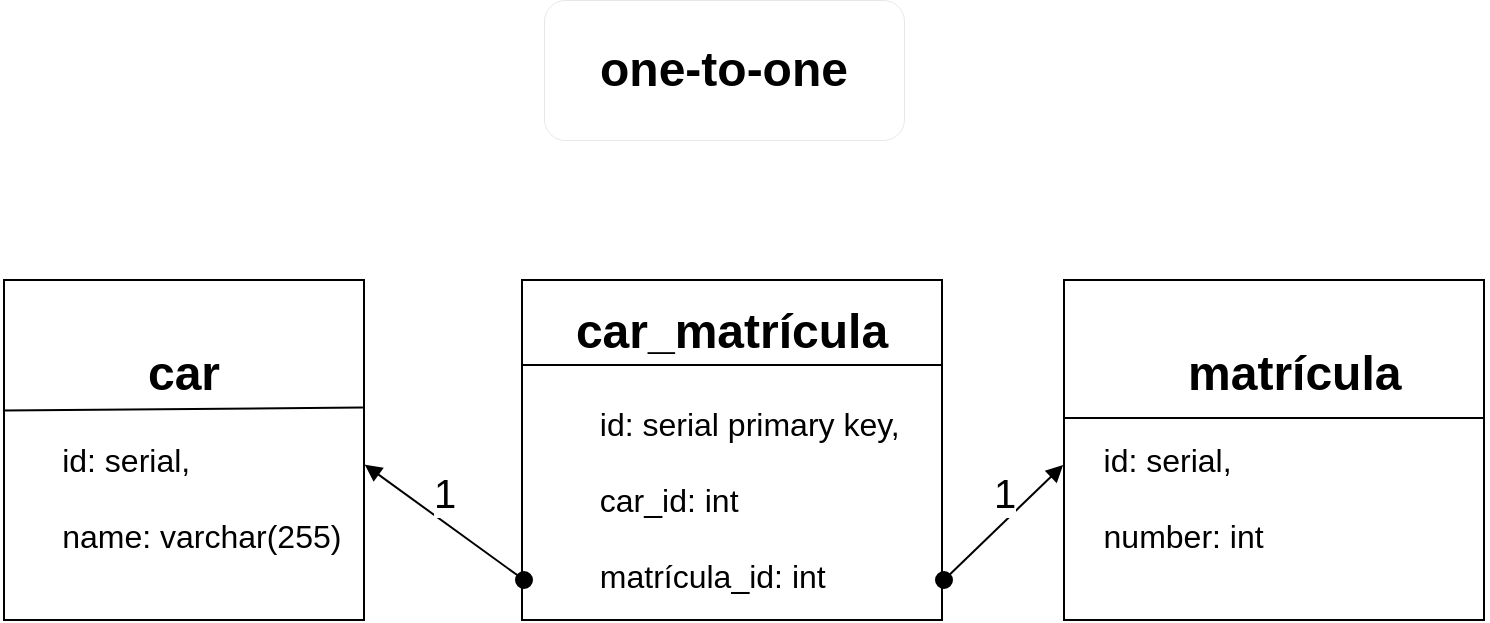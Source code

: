 <mxfile version="18.2.0" type="github">
  <diagram id="prtHgNgQTEPvFCAcTncT" name="Page-1">
    <mxGraphModel dx="1021" dy="561" grid="1" gridSize="10" guides="1" tooltips="1" connect="1" arrows="1" fold="1" page="1" pageScale="1" pageWidth="827" pageHeight="1169" math="0" shadow="0">
      <root>
        <mxCell id="0" />
        <mxCell id="1" parent="0" />
        <mxCell id="f_L7WgfWDhlK9kTsPKeU-1" value="&lt;div style=&quot;text-align: center;&quot;&gt;&lt;font style=&quot;font-size: 24px;&quot;&gt;&lt;b&gt;&amp;nbsp; &amp;nbsp; &amp;nbsp; &amp;nbsp; &amp;nbsp;matrícula&lt;/b&gt;&lt;/font&gt;&lt;/div&gt;&lt;div&gt;&lt;font size=&quot;3&quot;&gt;&lt;br&gt;&lt;/font&gt;&lt;/div&gt;&lt;div&gt;&lt;font size=&quot;3&quot;&gt;&amp;nbsp; &amp;nbsp; id: serial,&lt;/font&gt;&lt;/div&gt;&lt;div&gt;&lt;font size=&quot;3&quot;&gt;&lt;br&gt;&lt;/font&gt;&lt;/div&gt;&lt;div&gt;&lt;font size=&quot;3&quot;&gt;&amp;nbsp; &amp;nbsp; number: int&lt;/font&gt;&lt;/div&gt;" style="rounded=0;whiteSpace=wrap;html=1;align=left;" parent="1" vertex="1">
          <mxGeometry x="580" y="300" width="210" height="170" as="geometry" />
        </mxCell>
        <mxCell id="f_L7WgfWDhlK9kTsPKeU-2" value="&lt;div&gt;&lt;font style=&quot;font-size: 24px;&quot;&gt;&lt;b&gt;car_matrícula&lt;/b&gt;&lt;/font&gt;&lt;/div&gt;&lt;div&gt;&lt;font style=&quot;font-size: 18px;&quot;&gt;&lt;b style=&quot;&quot;&gt;&lt;br&gt;&lt;/b&gt;&lt;/font&gt;&lt;/div&gt;&lt;div style=&quot;text-align: left;&quot;&gt;&lt;font size=&quot;3&quot;&gt;&amp;nbsp; &amp;nbsp; id: serial primary key,&lt;/font&gt;&lt;/div&gt;&lt;div style=&quot;text-align: left;&quot;&gt;&lt;font size=&quot;3&quot;&gt;&lt;br&gt;&lt;/font&gt;&lt;/div&gt;&lt;div style=&quot;text-align: left;&quot;&gt;&lt;font size=&quot;3&quot;&gt;&amp;nbsp; &amp;nbsp; car_id: int&amp;nbsp;&lt;/font&gt;&lt;/div&gt;&lt;div style=&quot;text-align: left;&quot;&gt;&lt;font size=&quot;3&quot;&gt;&lt;br&gt;&lt;/font&gt;&lt;/div&gt;&lt;div style=&quot;text-align: left;&quot;&gt;&lt;font size=&quot;3&quot;&gt;&amp;nbsp; &amp;nbsp; matrícula_id: int&amp;nbsp;&lt;/font&gt;&lt;/div&gt;" style="rounded=0;whiteSpace=wrap;html=1;" parent="1" vertex="1">
          <mxGeometry x="309" y="300" width="210" height="170" as="geometry" />
        </mxCell>
        <mxCell id="f_L7WgfWDhlK9kTsPKeU-3" value="&lt;div style=&quot;&quot;&gt;&lt;span style=&quot;font-size: 24px;&quot;&gt;&lt;b&gt;car&lt;/b&gt;&lt;/span&gt;&lt;/div&gt;&lt;div style=&quot;text-align: left;&quot;&gt;&lt;font size=&quot;3&quot;&gt;&lt;br&gt;&lt;/font&gt;&lt;/div&gt;&lt;div style=&quot;text-align: left;&quot;&gt;&lt;font size=&quot;3&quot;&gt;&amp;nbsp; &amp;nbsp; id: serial,&lt;/font&gt;&lt;/div&gt;&lt;div style=&quot;text-align: left;&quot;&gt;&lt;font size=&quot;3&quot;&gt;&lt;br&gt;&lt;/font&gt;&lt;/div&gt;&lt;div style=&quot;text-align: left;&quot;&gt;&lt;font size=&quot;3&quot;&gt;&amp;nbsp; &amp;nbsp; name: varchar(255)&lt;/font&gt;&lt;/div&gt;" style="rounded=0;whiteSpace=wrap;html=1;" parent="1" vertex="1">
          <mxGeometry x="50" y="300" width="180" height="170" as="geometry" />
        </mxCell>
        <mxCell id="f_L7WgfWDhlK9kTsPKeU-5" value="" style="endArrow=none;html=1;rounded=0;fontSize=18;exitX=0;exitY=0.25;exitDx=0;exitDy=0;entryX=1;entryY=0.25;entryDx=0;entryDy=0;" parent="1" source="f_L7WgfWDhlK9kTsPKeU-2" target="f_L7WgfWDhlK9kTsPKeU-2" edge="1">
          <mxGeometry width="50" height="50" relative="1" as="geometry">
            <mxPoint x="390" y="330" as="sourcePoint" />
            <mxPoint x="440" y="280" as="targetPoint" />
          </mxGeometry>
        </mxCell>
        <mxCell id="f_L7WgfWDhlK9kTsPKeU-6" value="" style="endArrow=none;html=1;rounded=0;fontSize=18;" parent="1" edge="1">
          <mxGeometry width="50" height="50" relative="1" as="geometry">
            <mxPoint x="580" y="369" as="sourcePoint" />
            <mxPoint x="790" y="369" as="targetPoint" />
          </mxGeometry>
        </mxCell>
        <mxCell id="CW4v3kTFNXJbYwDn07G8-2" value="" style="endArrow=none;html=1;rounded=0;exitX=-0.003;exitY=0.384;exitDx=0;exitDy=0;exitPerimeter=0;entryX=0.997;entryY=0.375;entryDx=0;entryDy=0;entryPerimeter=0;" edge="1" parent="1" source="f_L7WgfWDhlK9kTsPKeU-3" target="f_L7WgfWDhlK9kTsPKeU-3">
          <mxGeometry width="50" height="50" relative="1" as="geometry">
            <mxPoint x="390" y="430" as="sourcePoint" />
            <mxPoint x="440" y="380" as="targetPoint" />
          </mxGeometry>
        </mxCell>
        <mxCell id="CW4v3kTFNXJbYwDn07G8-3" value="&lt;span style=&quot;font-size: 24px;&quot;&gt;&lt;b&gt;one-to-one&lt;/b&gt;&lt;/span&gt;" style="rounded=1;whiteSpace=wrap;html=1;strokeWidth=0;" vertex="1" parent="1">
          <mxGeometry x="320" y="160" width="180" height="70" as="geometry" />
        </mxCell>
        <mxCell id="CW4v3kTFNXJbYwDn07G8-4" value="&lt;font style=&quot;font-size: 20px;&quot;&gt;1&lt;/font&gt;" style="html=1;verticalAlign=bottom;startArrow=oval;startFill=1;endArrow=block;startSize=8;rounded=0;entryX=1.002;entryY=0.543;entryDx=0;entryDy=0;entryPerimeter=0;" edge="1" parent="1" target="f_L7WgfWDhlK9kTsPKeU-3">
          <mxGeometry width="60" relative="1" as="geometry">
            <mxPoint x="310" y="450" as="sourcePoint" />
            <mxPoint x="370" y="450" as="targetPoint" />
          </mxGeometry>
        </mxCell>
        <mxCell id="CW4v3kTFNXJbYwDn07G8-5" value="1" style="html=1;verticalAlign=bottom;startArrow=oval;startFill=1;endArrow=block;startSize=8;rounded=0;fontSize=20;entryX=-0.002;entryY=0.544;entryDx=0;entryDy=0;entryPerimeter=0;" edge="1" parent="1" target="f_L7WgfWDhlK9kTsPKeU-1">
          <mxGeometry width="60" relative="1" as="geometry">
            <mxPoint x="520" y="450" as="sourcePoint" />
            <mxPoint x="390" y="400" as="targetPoint" />
          </mxGeometry>
        </mxCell>
      </root>
    </mxGraphModel>
  </diagram>
</mxfile>
